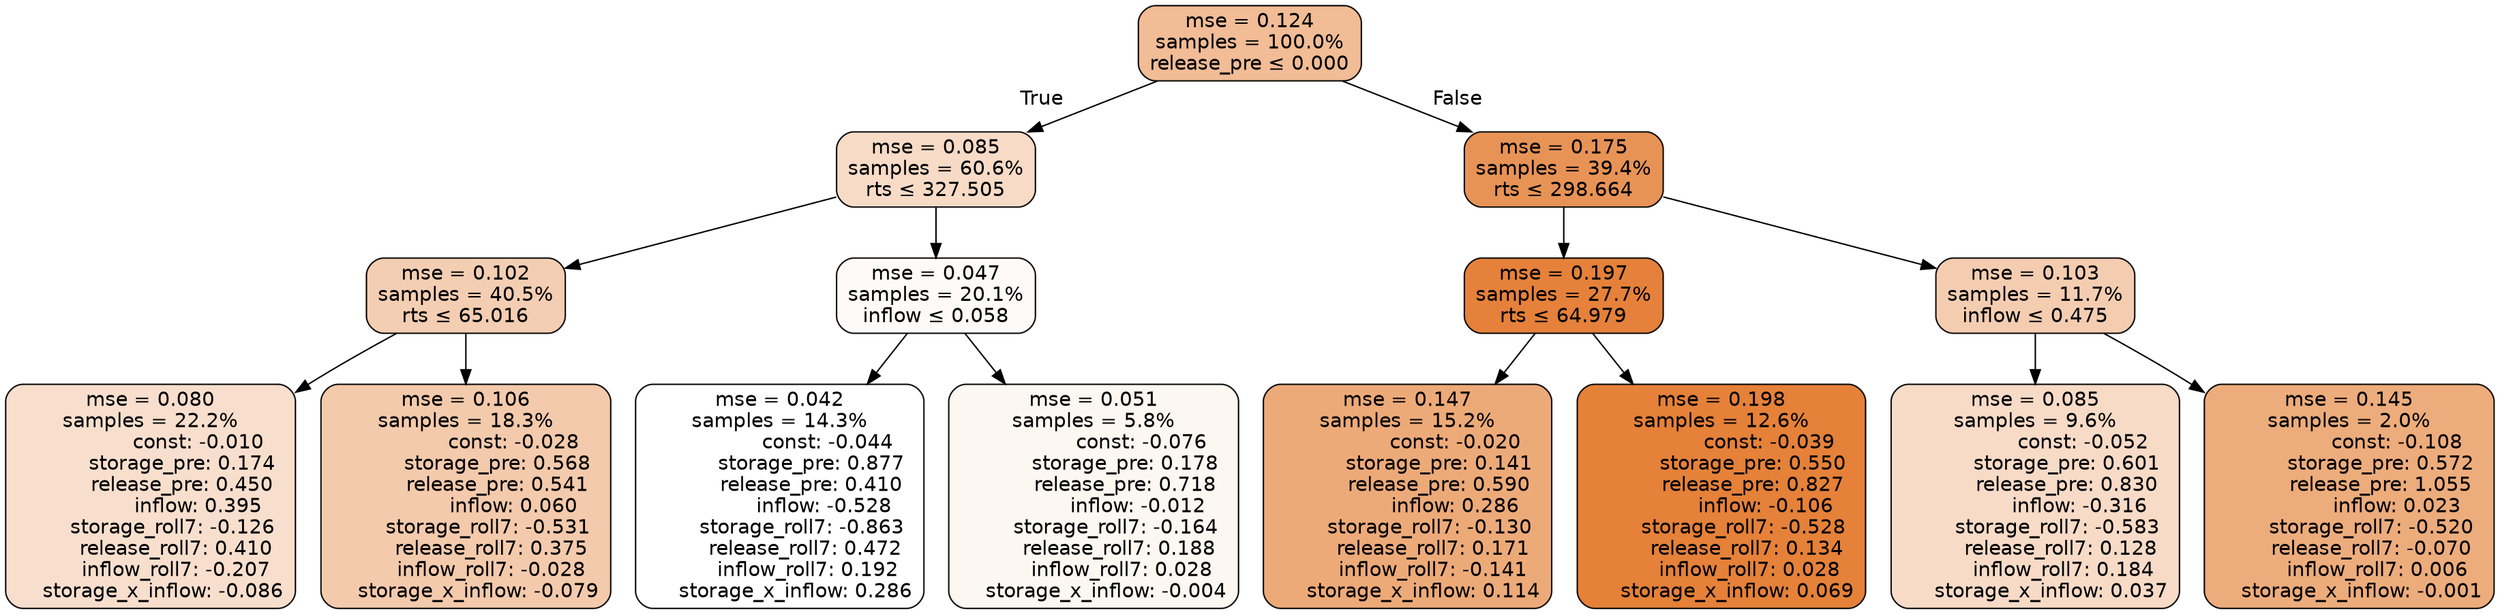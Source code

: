 digraph tree {
bgcolor="transparent"
node [shape=rectangle, style="filled, rounded", color="black", fontname=helvetica] ;
edge [fontname=helvetica] ;
	"0" [label="mse = 0.124
samples = 100.0%
release_pre &le; 0.000", fillcolor="#f1bc96"]
	"1" [label="mse = 0.085
samples = 60.6%
rts &le; 327.505", fillcolor="#f7dbc7"]
	"2" [label="mse = 0.102
samples = 40.5%
rts &le; 65.016", fillcolor="#f4ceb2"]
	"3" [label="mse = 0.080
samples = 22.2%
               const: -0.010
          storage_pre: 0.174
          release_pre: 0.450
               inflow: 0.395
       storage_roll7: -0.126
        release_roll7: 0.410
        inflow_roll7: -0.207
    storage_x_inflow: -0.086", fillcolor="#f8dfcd"]
	"4" [label="mse = 0.106
samples = 18.3%
               const: -0.028
          storage_pre: 0.568
          release_pre: 0.541
               inflow: 0.060
       storage_roll7: -0.531
        release_roll7: 0.375
        inflow_roll7: -0.028
    storage_x_inflow: -0.079", fillcolor="#f4caac"]
	"5" [label="mse = 0.047
samples = 20.1%
inflow &le; 0.058", fillcolor="#fefaf7"]
	"6" [label="mse = 0.042
samples = 14.3%
               const: -0.044
          storage_pre: 0.877
          release_pre: 0.410
              inflow: -0.528
       storage_roll7: -0.863
        release_roll7: 0.472
         inflow_roll7: 0.192
     storage_x_inflow: 0.286", fillcolor="#ffffff"]
	"7" [label="mse = 0.051
samples = 5.8%
               const: -0.076
          storage_pre: 0.178
          release_pre: 0.718
              inflow: -0.012
       storage_roll7: -0.164
        release_roll7: 0.188
         inflow_roll7: 0.028
    storage_x_inflow: -0.004", fillcolor="#fdf7f2"]
	"8" [label="mse = 0.175
samples = 39.4%
rts &le; 298.664", fillcolor="#e89356"]
	"9" [label="mse = 0.197
samples = 27.7%
rts &le; 64.979", fillcolor="#e5813a"]
	"10" [label="mse = 0.147
samples = 15.2%
               const: -0.020
          storage_pre: 0.141
          release_pre: 0.590
               inflow: 0.286
       storage_roll7: -0.130
        release_roll7: 0.171
        inflow_roll7: -0.141
     storage_x_inflow: 0.114", fillcolor="#edaa79"]
	"11" [label="mse = 0.198
samples = 12.6%
               const: -0.039
          storage_pre: 0.550
          release_pre: 0.827
              inflow: -0.106
       storage_roll7: -0.528
        release_roll7: 0.134
         inflow_roll7: 0.028
     storage_x_inflow: 0.069", fillcolor="#e58139"]
	"12" [label="mse = 0.103
samples = 11.7%
inflow &le; 0.475", fillcolor="#f4cdb1"]
	"13" [label="mse = 0.085
samples = 9.6%
               const: -0.052
          storage_pre: 0.601
          release_pre: 0.830
              inflow: -0.316
       storage_roll7: -0.583
        release_roll7: 0.128
         inflow_roll7: 0.184
     storage_x_inflow: 0.037", fillcolor="#f7dbc7"]
	"14" [label="mse = 0.145
samples = 2.0%
               const: -0.108
          storage_pre: 0.572
          release_pre: 1.055
               inflow: 0.023
       storage_roll7: -0.520
       release_roll7: -0.070
         inflow_roll7: 0.006
    storage_x_inflow: -0.001", fillcolor="#edac7c"]

	"0" -> "1" [labeldistance=2.5, labelangle=45, headlabel="True"]
	"1" -> "2"
	"2" -> "3"
	"2" -> "4"
	"1" -> "5"
	"5" -> "6"
	"5" -> "7"
	"0" -> "8" [labeldistance=2.5, labelangle=-45, headlabel="False"]
	"8" -> "9"
	"9" -> "10"
	"9" -> "11"
	"8" -> "12"
	"12" -> "13"
	"12" -> "14"
}